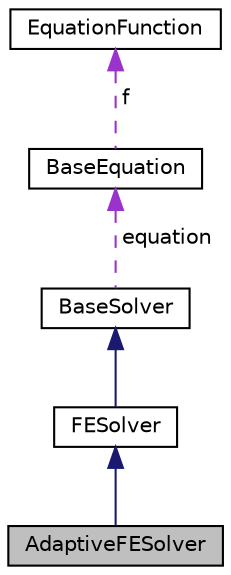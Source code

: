 digraph "AdaptiveFESolver"
{
  edge [fontname="Helvetica",fontsize="10",labelfontname="Helvetica",labelfontsize="10"];
  node [fontname="Helvetica",fontsize="10",shape=record];
  Node3 [label="AdaptiveFESolver",height=0.2,width=0.4,color="black", fillcolor="grey75", style="filled", fontcolor="black"];
  Node4 -> Node3 [dir="back",color="midnightblue",fontsize="10",style="solid",fontname="Helvetica"];
  Node4 [label="FESolver",height=0.2,width=0.4,color="black", fillcolor="white", style="filled",URL="$classFESolver.html"];
  Node5 -> Node4 [dir="back",color="midnightblue",fontsize="10",style="solid",fontname="Helvetica"];
  Node5 [label="BaseSolver",height=0.2,width=0.4,color="black", fillcolor="white", style="filled",URL="$classBaseSolver.html"];
  Node6 -> Node5 [dir="back",color="darkorchid3",fontsize="10",style="dashed",label=" equation" ,fontname="Helvetica"];
  Node6 [label="BaseEquation",height=0.2,width=0.4,color="black", fillcolor="white", style="filled",URL="$classBaseEquation.html"];
  Node7 -> Node6 [dir="back",color="darkorchid3",fontsize="10",style="dashed",label=" f" ,fontname="Helvetica"];
  Node7 [label="EquationFunction",height=0.2,width=0.4,color="black", fillcolor="white", style="filled",URL="$structEquationFunction.html"];
}
